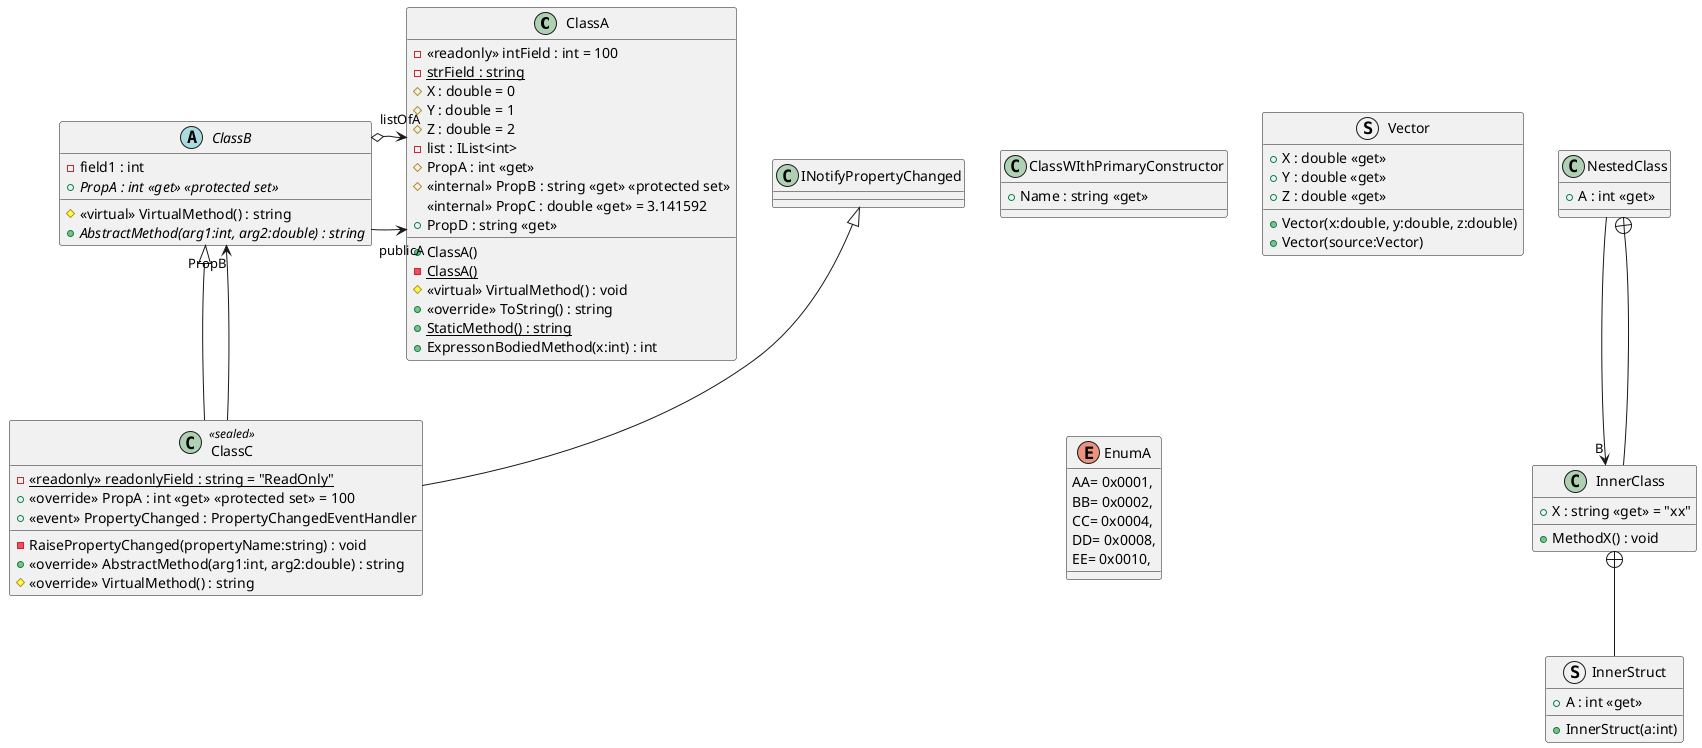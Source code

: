 ﻿@startuml
class ClassA {
    - <<readonly>> intField : int = 100
    - {static} strField : string
    # X : double = 0
    # Y : double = 1
    # Z : double = 2
    - list : IList<int>
    # PropA : int <<get>>
    # <<internal>> PropB : string <<get>> <<protected set>>
    <<internal>> PropC : double <<get>> = 3.141592
    + PropD : string <<get>>
    + ClassA()
    {static} - ClassA()
    # <<virtual>> VirtualMethod() : void
    + <<override>> ToString() : string
    + {static} StaticMethod() : string
    + ExpressonBodiedMethod(x:int) : int
}
abstract class ClassB {
    - field1 : int
    + {abstract} PropA : int <<get>> <<protected set>>
    # <<virtual>> VirtualMethod() : string
    + {abstract} AbstractMethod(arg1:int, arg2:double) : string
}
class ClassC <<sealed>> {
    - {static} <<readonly>> readonlyField : string = "ReadOnly"
    + <<override>> PropA : int <<get>> <<protected set>> = 100
    +  <<event>> PropertyChanged : PropertyChangedEventHandler 
    - RaisePropertyChanged(propertyName:string) : void
    + <<override>> AbstractMethod(arg1:int, arg2:double) : string
    # <<override>> VirtualMethod() : string
}
class ClassWIthPrimaryConstructor {
    + Name : string <<get>>
}
struct Vector {
    + X : double <<get>>
    + Y : double <<get>>
    + Z : double <<get>>
    + Vector(x:double, y:double, z:double)
    + Vector(source:Vector)
}
enum EnumA {
    AA= 0x0001,
    BB= 0x0002,
    CC= 0x0004,
    DD= 0x0008,
    EE= 0x0010,
}
class NestedClass {
    + A : int <<get>>
}
class InnerClass {
    + X : string <<get>> = "xx"
    + MethodX() : void
}
struct InnerStruct {
    + A : int <<get>>
    + InnerStruct(a:int)
}
ClassB --> "publicA" ClassA
ClassB o-> "listOfA" ClassA
ClassB <|-- ClassC
INotifyPropertyChanged <|-- ClassC
ClassC --> "PropB" ClassB
NestedClass --> "B" InnerClass
NestedClass +-- InnerClass
InnerClass +-- InnerStruct
@enduml
